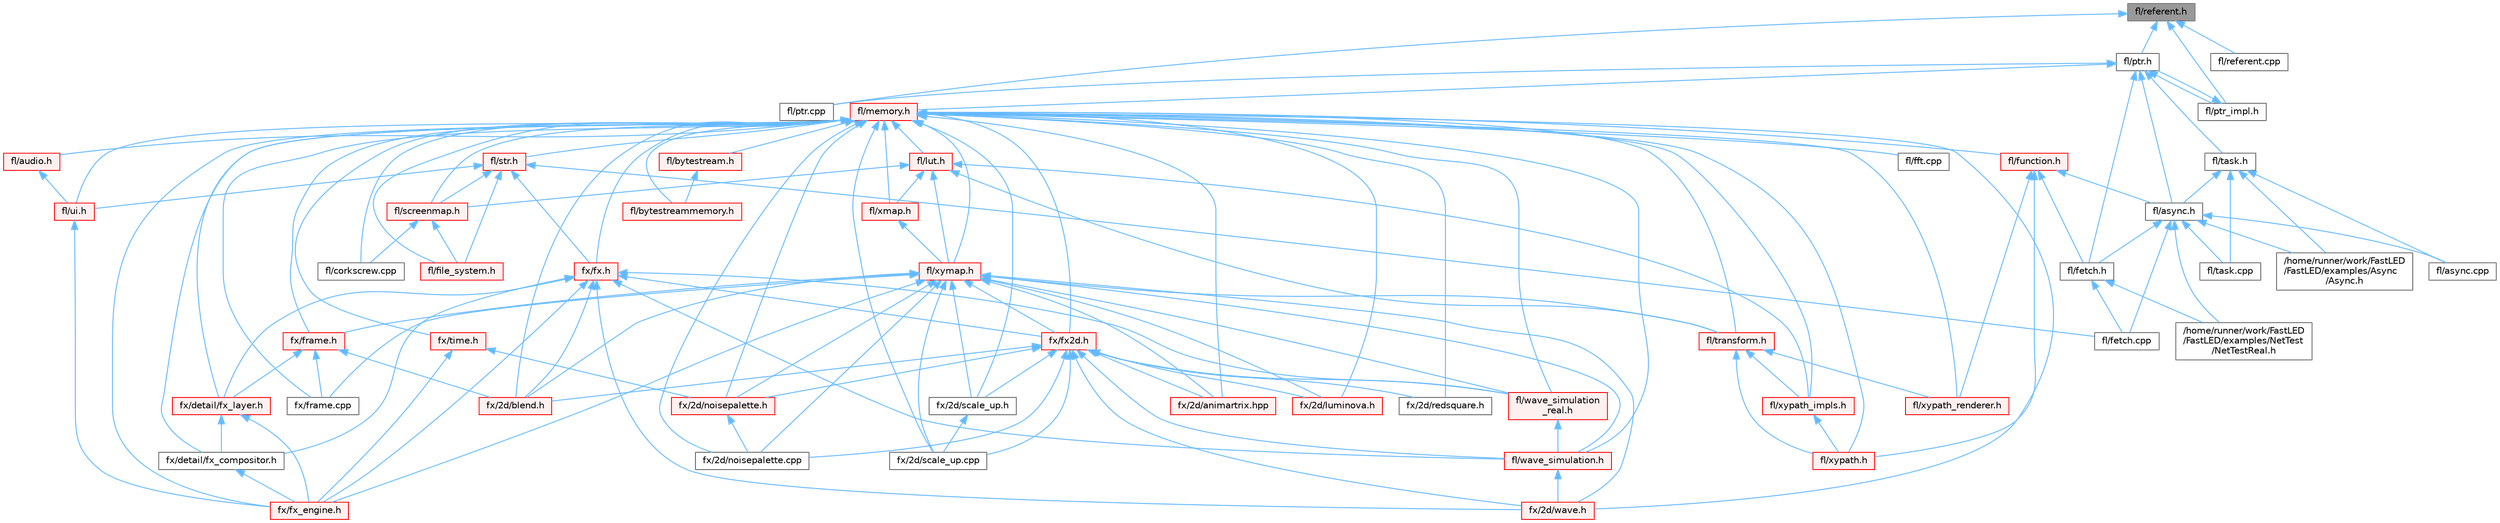 digraph "fl/referent.h"
{
 // INTERACTIVE_SVG=YES
 // LATEX_PDF_SIZE
  bgcolor="transparent";
  edge [fontname=Helvetica,fontsize=10,labelfontname=Helvetica,labelfontsize=10];
  node [fontname=Helvetica,fontsize=10,shape=box,height=0.2,width=0.4];
  Node1 [id="Node000001",label="fl/referent.h",height=0.2,width=0.4,color="gray40", fillcolor="grey60", style="filled", fontcolor="black",tooltip=" "];
  Node1 -> Node2 [id="edge1_Node000001_Node000002",dir="back",color="steelblue1",style="solid",tooltip=" "];
  Node2 [id="Node000002",label="fl/ptr.cpp",height=0.2,width=0.4,color="grey40", fillcolor="white", style="filled",URL="$df/dc6/ptr_8cpp.html",tooltip=" "];
  Node1 -> Node3 [id="edge2_Node000001_Node000003",dir="back",color="steelblue1",style="solid",tooltip=" "];
  Node3 [id="Node000003",label="fl/ptr.h",height=0.2,width=0.4,color="grey40", fillcolor="white", style="filled",URL="$dd/d98/ptr_8h.html",tooltip=" "];
  Node3 -> Node4 [id="edge3_Node000003_Node000004",dir="back",color="steelblue1",style="solid",tooltip=" "];
  Node4 [id="Node000004",label="fl/async.h",height=0.2,width=0.4,color="grey40", fillcolor="white", style="filled",URL="$df/d4c/src_2fl_2async_8h.html",tooltip="Generic asynchronous task management for FastLED."];
  Node4 -> Node5 [id="edge4_Node000004_Node000005",dir="back",color="steelblue1",style="solid",tooltip=" "];
  Node5 [id="Node000005",label="/home/runner/work/FastLED\l/FastLED/examples/Async\l/Async.h",height=0.2,width=0.4,color="grey40", fillcolor="white", style="filled",URL="$d5/d1b/examples_2_async_2async_8h.html",tooltip=" "];
  Node4 -> Node6 [id="edge5_Node000004_Node000006",dir="back",color="steelblue1",style="solid",tooltip=" "];
  Node6 [id="Node000006",label="/home/runner/work/FastLED\l/FastLED/examples/NetTest\l/NetTestReal.h",height=0.2,width=0.4,color="grey40", fillcolor="white", style="filled",URL="$d5/dec/_net_test_real_8h.html",tooltip=" "];
  Node4 -> Node7 [id="edge6_Node000004_Node000007",dir="back",color="steelblue1",style="solid",tooltip=" "];
  Node7 [id="Node000007",label="fl/async.cpp",height=0.2,width=0.4,color="grey40", fillcolor="white", style="filled",URL="$d0/d95/async_8cpp.html",tooltip=" "];
  Node4 -> Node8 [id="edge7_Node000004_Node000008",dir="back",color="steelblue1",style="solid",tooltip=" "];
  Node8 [id="Node000008",label="fl/fetch.cpp",height=0.2,width=0.4,color="grey40", fillcolor="white", style="filled",URL="$d9/ddd/fetch_8cpp.html",tooltip=" "];
  Node4 -> Node9 [id="edge8_Node000004_Node000009",dir="back",color="steelblue1",style="solid",tooltip=" "];
  Node9 [id="Node000009",label="fl/fetch.h",height=0.2,width=0.4,color="grey40", fillcolor="white", style="filled",URL="$d6/d6a/fetch_8h.html",tooltip="Unified HTTP fetch API for FastLED (cross-platform)"];
  Node9 -> Node6 [id="edge9_Node000009_Node000006",dir="back",color="steelblue1",style="solid",tooltip=" "];
  Node9 -> Node8 [id="edge10_Node000009_Node000008",dir="back",color="steelblue1",style="solid",tooltip=" "];
  Node4 -> Node10 [id="edge11_Node000004_Node000010",dir="back",color="steelblue1",style="solid",tooltip=" "];
  Node10 [id="Node000010",label="fl/task.cpp",height=0.2,width=0.4,color="grey40", fillcolor="white", style="filled",URL="$d9/d9c/task_8cpp.html",tooltip=" "];
  Node3 -> Node9 [id="edge12_Node000003_Node000009",dir="back",color="steelblue1",style="solid",tooltip=" "];
  Node3 -> Node11 [id="edge13_Node000003_Node000011",dir="back",color="steelblue1",style="solid",tooltip=" "];
  Node11 [id="Node000011",label="fl/memory.h",height=0.2,width=0.4,color="red", fillcolor="#FFF0F0", style="filled",URL="$dc/d18/memory_8h.html",tooltip=" "];
  Node11 -> Node12 [id="edge14_Node000011_Node000012",dir="back",color="steelblue1",style="solid",tooltip=" "];
  Node12 [id="Node000012",label="fl/audio.h",height=0.2,width=0.4,color="red", fillcolor="#FFF0F0", style="filled",URL="$da/d09/audio_8h.html",tooltip=" "];
  Node12 -> Node20 [id="edge15_Node000012_Node000020",dir="back",color="steelblue1",style="solid",tooltip=" "];
  Node20 [id="Node000020",label="fl/ui.h",height=0.2,width=0.4,color="red", fillcolor="#FFF0F0", style="filled",URL="$d9/d3b/ui_8h.html",tooltip=" "];
  Node20 -> Node37 [id="edge16_Node000020_Node000037",dir="back",color="steelblue1",style="solid",tooltip=" "];
  Node37 [id="Node000037",label="fx/fx_engine.h",height=0.2,width=0.4,color="red", fillcolor="#FFF0F0", style="filled",URL="$d9/d3c/fx__engine_8h.html",tooltip=" "];
  Node11 -> Node46 [id="edge17_Node000011_Node000046",dir="back",color="steelblue1",style="solid",tooltip=" "];
  Node46 [id="Node000046",label="fl/bytestream.h",height=0.2,width=0.4,color="red", fillcolor="#FFF0F0", style="filled",URL="$dd/d2b/bytestream_8h.html",tooltip=" "];
  Node46 -> Node47 [id="edge18_Node000046_Node000047",dir="back",color="steelblue1",style="solid",tooltip=" "];
  Node47 [id="Node000047",label="fl/bytestreammemory.h",height=0.2,width=0.4,color="red", fillcolor="#FFF0F0", style="filled",URL="$d1/d24/bytestreammemory_8h.html",tooltip=" "];
  Node11 -> Node47 [id="edge19_Node000011_Node000047",dir="back",color="steelblue1",style="solid",tooltip=" "];
  Node11 -> Node56 [id="edge20_Node000011_Node000056",dir="back",color="steelblue1",style="solid",tooltip=" "];
  Node56 [id="Node000056",label="fl/corkscrew.cpp",height=0.2,width=0.4,color="grey40", fillcolor="white", style="filled",URL="$d3/d9b/corkscrew_8cpp.html",tooltip=" "];
  Node11 -> Node57 [id="edge21_Node000011_Node000057",dir="back",color="steelblue1",style="solid",tooltip=" "];
  Node57 [id="Node000057",label="fl/fft.cpp",height=0.2,width=0.4,color="grey40", fillcolor="white", style="filled",URL="$db/d03/fft_8cpp.html",tooltip=" "];
  Node11 -> Node58 [id="edge22_Node000011_Node000058",dir="back",color="steelblue1",style="solid",tooltip=" "];
  Node58 [id="Node000058",label="fl/file_system.h",height=0.2,width=0.4,color="red", fillcolor="#FFF0F0", style="filled",URL="$d6/d8d/file__system_8h.html",tooltip=" "];
  Node11 -> Node60 [id="edge23_Node000011_Node000060",dir="back",color="steelblue1",style="solid",tooltip=" "];
  Node60 [id="Node000060",label="fl/function.h",height=0.2,width=0.4,color="red", fillcolor="#FFF0F0", style="filled",URL="$dd/d67/function_8h.html",tooltip=" "];
  Node60 -> Node4 [id="edge24_Node000060_Node000004",dir="back",color="steelblue1",style="solid",tooltip=" "];
  Node60 -> Node9 [id="edge25_Node000060_Node000009",dir="back",color="steelblue1",style="solid",tooltip=" "];
  Node60 -> Node214 [id="edge26_Node000060_Node000214",dir="back",color="steelblue1",style="solid",tooltip=" "];
  Node214 [id="Node000214",label="fl/xypath.h",height=0.2,width=0.4,color="red", fillcolor="#FFF0F0", style="filled",URL="$d5/df2/xypath_8h.html",tooltip=" "];
  Node60 -> Node221 [id="edge27_Node000060_Node000221",dir="back",color="steelblue1",style="solid",tooltip=" "];
  Node221 [id="Node000221",label="fl/xypath_renderer.h",height=0.2,width=0.4,color="red", fillcolor="#FFF0F0", style="filled",URL="$d2/d88/xypath__renderer_8h.html",tooltip=" "];
  Node11 -> Node222 [id="edge28_Node000011_Node000222",dir="back",color="steelblue1",style="solid",tooltip=" "];
  Node222 [id="Node000222",label="fl/lut.h",height=0.2,width=0.4,color="red", fillcolor="#FFF0F0", style="filled",URL="$db/d54/lut_8h.html",tooltip=" "];
  Node222 -> Node79 [id="edge29_Node000222_Node000079",dir="back",color="steelblue1",style="solid",tooltip=" "];
  Node79 [id="Node000079",label="fl/screenmap.h",height=0.2,width=0.4,color="red", fillcolor="#FFF0F0", style="filled",URL="$d7/d97/screenmap_8h.html",tooltip=" "];
  Node79 -> Node56 [id="edge30_Node000079_Node000056",dir="back",color="steelblue1",style="solid",tooltip=" "];
  Node79 -> Node58 [id="edge31_Node000079_Node000058",dir="back",color="steelblue1",style="solid",tooltip=" "];
  Node222 -> Node224 [id="edge32_Node000222_Node000224",dir="back",color="steelblue1",style="solid",tooltip=" "];
  Node224 [id="Node000224",label="fl/transform.h",height=0.2,width=0.4,color="red", fillcolor="#FFF0F0", style="filled",URL="$d2/d80/transform_8h.html",tooltip=" "];
  Node224 -> Node214 [id="edge33_Node000224_Node000214",dir="back",color="steelblue1",style="solid",tooltip=" "];
  Node224 -> Node225 [id="edge34_Node000224_Node000225",dir="back",color="steelblue1",style="solid",tooltip=" "];
  Node225 [id="Node000225",label="fl/xypath_impls.h",height=0.2,width=0.4,color="red", fillcolor="#FFF0F0", style="filled",URL="$d8/d5f/xypath__impls_8h.html",tooltip=" "];
  Node225 -> Node214 [id="edge35_Node000225_Node000214",dir="back",color="steelblue1",style="solid",tooltip=" "];
  Node224 -> Node221 [id="edge36_Node000224_Node000221",dir="back",color="steelblue1",style="solid",tooltip=" "];
  Node222 -> Node226 [id="edge37_Node000222_Node000226",dir="back",color="steelblue1",style="solid",tooltip=" "];
  Node226 [id="Node000226",label="fl/xmap.h",height=0.2,width=0.4,color="red", fillcolor="#FFF0F0", style="filled",URL="$dd/dcc/xmap_8h.html",tooltip=" "];
  Node226 -> Node228 [id="edge38_Node000226_Node000228",dir="back",color="steelblue1",style="solid",tooltip=" "];
  Node228 [id="Node000228",label="fl/xymap.h",height=0.2,width=0.4,color="red", fillcolor="#FFF0F0", style="filled",URL="$da/d61/xymap_8h.html",tooltip=" "];
  Node228 -> Node224 [id="edge39_Node000228_Node000224",dir="back",color="steelblue1",style="solid",tooltip=" "];
  Node228 -> Node246 [id="edge40_Node000228_Node000246",dir="back",color="steelblue1",style="solid",tooltip=" "];
  Node246 [id="Node000246",label="fl/wave_simulation.h",height=0.2,width=0.4,color="red", fillcolor="#FFF0F0", style="filled",URL="$dc/d36/wave__simulation_8h.html",tooltip=" "];
  Node246 -> Node68 [id="edge41_Node000246_Node000068",dir="back",color="steelblue1",style="solid",tooltip=" "];
  Node68 [id="Node000068",label="fx/2d/wave.h",height=0.2,width=0.4,color="red", fillcolor="#FFF0F0", style="filled",URL="$de/de9/src_2fx_22d_2wave_8h.html",tooltip=" "];
  Node228 -> Node248 [id="edge42_Node000228_Node000248",dir="back",color="steelblue1",style="solid",tooltip=" "];
  Node248 [id="Node000248",label="fl/wave_simulation\l_real.h",height=0.2,width=0.4,color="red", fillcolor="#FFF0F0", style="filled",URL="$dd/d8e/wave__simulation__real_8h.html",tooltip=" "];
  Node248 -> Node246 [id="edge43_Node000248_Node000246",dir="back",color="steelblue1",style="solid",tooltip=" "];
  Node228 -> Node202 [id="edge44_Node000228_Node000202",dir="back",color="steelblue1",style="solid",tooltip=" "];
  Node202 [id="Node000202",label="fx/2d/animartrix.hpp",height=0.2,width=0.4,color="red", fillcolor="#FFF0F0", style="filled",URL="$d3/dc3/animartrix_8hpp.html",tooltip=" "];
  Node228 -> Node250 [id="edge45_Node000228_Node000250",dir="back",color="steelblue1",style="solid",tooltip=" "];
  Node250 [id="Node000250",label="fx/2d/blend.h",height=0.2,width=0.4,color="red", fillcolor="#FFF0F0", style="filled",URL="$d8/d4e/blend_8h.html",tooltip=" "];
  Node228 -> Node184 [id="edge46_Node000228_Node000184",dir="back",color="steelblue1",style="solid",tooltip=" "];
  Node184 [id="Node000184",label="fx/2d/luminova.h",height=0.2,width=0.4,color="red", fillcolor="#FFF0F0", style="filled",URL="$d4/dd9/src_2fx_22d_2luminova_8h.html",tooltip=" "];
  Node228 -> Node186 [id="edge47_Node000228_Node000186",dir="back",color="steelblue1",style="solid",tooltip=" "];
  Node186 [id="Node000186",label="fx/2d/noisepalette.cpp",height=0.2,width=0.4,color="grey40", fillcolor="white", style="filled",URL="$d6/d66/noisepalette_8cpp.html",tooltip=" "];
  Node228 -> Node187 [id="edge48_Node000228_Node000187",dir="back",color="steelblue1",style="solid",tooltip=" "];
  Node187 [id="Node000187",label="fx/2d/noisepalette.h",height=0.2,width=0.4,color="red", fillcolor="#FFF0F0", style="filled",URL="$d6/dc7/noisepalette_8h.html",tooltip="Demonstrates how to mix noise generation with color palettes on a 2D LED matrix."];
  Node187 -> Node186 [id="edge49_Node000187_Node000186",dir="back",color="steelblue1",style="solid",tooltip=" "];
  Node228 -> Node189 [id="edge50_Node000228_Node000189",dir="back",color="steelblue1",style="solid",tooltip=" "];
  Node189 [id="Node000189",label="fx/2d/scale_up.cpp",height=0.2,width=0.4,color="grey40", fillcolor="white", style="filled",URL="$dc/d8c/scale__up_8cpp.html",tooltip=" "];
  Node228 -> Node245 [id="edge51_Node000228_Node000245",dir="back",color="steelblue1",style="solid",tooltip=" "];
  Node245 [id="Node000245",label="fx/2d/scale_up.h",height=0.2,width=0.4,color="grey40", fillcolor="white", style="filled",URL="$d2/d74/scale__up_8h.html",tooltip="Expands a grid using bilinear interpolation and scaling up."];
  Node245 -> Node189 [id="edge52_Node000245_Node000189",dir="back",color="steelblue1",style="solid",tooltip=" "];
  Node228 -> Node68 [id="edge53_Node000228_Node000068",dir="back",color="steelblue1",style="solid",tooltip=" "];
  Node228 -> Node251 [id="edge54_Node000228_Node000251",dir="back",color="steelblue1",style="solid",tooltip=" "];
  Node251 [id="Node000251",label="fx/frame.cpp",height=0.2,width=0.4,color="grey40", fillcolor="white", style="filled",URL="$da/d14/frame_8cpp.html",tooltip=" "];
  Node228 -> Node252 [id="edge55_Node000228_Node000252",dir="back",color="steelblue1",style="solid",tooltip=" "];
  Node252 [id="Node000252",label="fx/frame.h",height=0.2,width=0.4,color="red", fillcolor="#FFF0F0", style="filled",URL="$df/d7d/frame_8h.html",tooltip=" "];
  Node252 -> Node250 [id="edge56_Node000252_Node000250",dir="back",color="steelblue1",style="solid",tooltip=" "];
  Node252 -> Node253 [id="edge57_Node000252_Node000253",dir="back",color="steelblue1",style="solid",tooltip=" "];
  Node253 [id="Node000253",label="fx/detail/fx_layer.h",height=0.2,width=0.4,color="red", fillcolor="#FFF0F0", style="filled",URL="$d7/d2f/fx__layer_8h.html",tooltip=" "];
  Node253 -> Node254 [id="edge58_Node000253_Node000254",dir="back",color="steelblue1",style="solid",tooltip=" "];
  Node254 [id="Node000254",label="fx/detail/fx_compositor.h",height=0.2,width=0.4,color="grey40", fillcolor="white", style="filled",URL="$d5/d6b/fx__compositor_8h.html",tooltip=" "];
  Node254 -> Node37 [id="edge59_Node000254_Node000037",dir="back",color="steelblue1",style="solid",tooltip=" "];
  Node253 -> Node37 [id="edge60_Node000253_Node000037",dir="back",color="steelblue1",style="solid",tooltip=" "];
  Node252 -> Node251 [id="edge61_Node000252_Node000251",dir="back",color="steelblue1",style="solid",tooltip=" "];
  Node228 -> Node256 [id="edge62_Node000228_Node000256",dir="back",color="steelblue1",style="solid",tooltip=" "];
  Node256 [id="Node000256",label="fx/fx2d.h",height=0.2,width=0.4,color="red", fillcolor="#FFF0F0", style="filled",URL="$d9/d43/fx2d_8h.html",tooltip=" "];
  Node256 -> Node246 [id="edge63_Node000256_Node000246",dir="back",color="steelblue1",style="solid",tooltip=" "];
  Node256 -> Node248 [id="edge64_Node000256_Node000248",dir="back",color="steelblue1",style="solid",tooltip=" "];
  Node256 -> Node202 [id="edge65_Node000256_Node000202",dir="back",color="steelblue1",style="solid",tooltip=" "];
  Node256 -> Node250 [id="edge66_Node000256_Node000250",dir="back",color="steelblue1",style="solid",tooltip=" "];
  Node256 -> Node184 [id="edge67_Node000256_Node000184",dir="back",color="steelblue1",style="solid",tooltip=" "];
  Node256 -> Node186 [id="edge68_Node000256_Node000186",dir="back",color="steelblue1",style="solid",tooltip=" "];
  Node256 -> Node187 [id="edge69_Node000256_Node000187",dir="back",color="steelblue1",style="solid",tooltip=" "];
  Node256 -> Node188 [id="edge70_Node000256_Node000188",dir="back",color="steelblue1",style="solid",tooltip=" "];
  Node188 [id="Node000188",label="fx/2d/redsquare.h",height=0.2,width=0.4,color="grey40", fillcolor="white", style="filled",URL="$d3/db8/redsquare_8h.html",tooltip=" "];
  Node256 -> Node189 [id="edge71_Node000256_Node000189",dir="back",color="steelblue1",style="solid",tooltip=" "];
  Node256 -> Node245 [id="edge72_Node000256_Node000245",dir="back",color="steelblue1",style="solid",tooltip=" "];
  Node256 -> Node68 [id="edge73_Node000256_Node000068",dir="back",color="steelblue1",style="solid",tooltip=" "];
  Node228 -> Node37 [id="edge74_Node000228_Node000037",dir="back",color="steelblue1",style="solid",tooltip=" "];
  Node222 -> Node228 [id="edge75_Node000222_Node000228",dir="back",color="steelblue1",style="solid",tooltip=" "];
  Node222 -> Node225 [id="edge76_Node000222_Node000225",dir="back",color="steelblue1",style="solid",tooltip=" "];
  Node11 -> Node79 [id="edge77_Node000011_Node000079",dir="back",color="steelblue1",style="solid",tooltip=" "];
  Node11 -> Node259 [id="edge78_Node000011_Node000259",dir="back",color="steelblue1",style="solid",tooltip=" "];
  Node259 [id="Node000259",label="fl/str.h",height=0.2,width=0.4,color="red", fillcolor="#FFF0F0", style="filled",URL="$d1/d93/str_8h.html",tooltip=" "];
  Node259 -> Node8 [id="edge79_Node000259_Node000008",dir="back",color="steelblue1",style="solid",tooltip=" "];
  Node259 -> Node58 [id="edge80_Node000259_Node000058",dir="back",color="steelblue1",style="solid",tooltip=" "];
  Node259 -> Node79 [id="edge81_Node000259_Node000079",dir="back",color="steelblue1",style="solid",tooltip=" "];
  Node259 -> Node20 [id="edge82_Node000259_Node000020",dir="back",color="steelblue1",style="solid",tooltip=" "];
  Node259 -> Node328 [id="edge83_Node000259_Node000328",dir="back",color="steelblue1",style="solid",tooltip=" "];
  Node328 [id="Node000328",label="fx/fx.h",height=0.2,width=0.4,color="red", fillcolor="#FFF0F0", style="filled",URL="$d2/d0c/fx_8h.html",tooltip=" "];
  Node328 -> Node246 [id="edge84_Node000328_Node000246",dir="back",color="steelblue1",style="solid",tooltip=" "];
  Node328 -> Node248 [id="edge85_Node000328_Node000248",dir="back",color="steelblue1",style="solid",tooltip=" "];
  Node328 -> Node250 [id="edge86_Node000328_Node000250",dir="back",color="steelblue1",style="solid",tooltip=" "];
  Node328 -> Node68 [id="edge87_Node000328_Node000068",dir="back",color="steelblue1",style="solid",tooltip=" "];
  Node328 -> Node254 [id="edge88_Node000328_Node000254",dir="back",color="steelblue1",style="solid",tooltip=" "];
  Node328 -> Node253 [id="edge89_Node000328_Node000253",dir="back",color="steelblue1",style="solid",tooltip=" "];
  Node328 -> Node256 [id="edge90_Node000328_Node000256",dir="back",color="steelblue1",style="solid",tooltip=" "];
  Node328 -> Node37 [id="edge91_Node000328_Node000037",dir="back",color="steelblue1",style="solid",tooltip=" "];
  Node11 -> Node224 [id="edge92_Node000011_Node000224",dir="back",color="steelblue1",style="solid",tooltip=" "];
  Node11 -> Node20 [id="edge93_Node000011_Node000020",dir="back",color="steelblue1",style="solid",tooltip=" "];
  Node11 -> Node246 [id="edge94_Node000011_Node000246",dir="back",color="steelblue1",style="solid",tooltip=" "];
  Node11 -> Node248 [id="edge95_Node000011_Node000248",dir="back",color="steelblue1",style="solid",tooltip=" "];
  Node11 -> Node226 [id="edge96_Node000011_Node000226",dir="back",color="steelblue1",style="solid",tooltip=" "];
  Node11 -> Node228 [id="edge97_Node000011_Node000228",dir="back",color="steelblue1",style="solid",tooltip=" "];
  Node11 -> Node214 [id="edge98_Node000011_Node000214",dir="back",color="steelblue1",style="solid",tooltip=" "];
  Node11 -> Node225 [id="edge99_Node000011_Node000225",dir="back",color="steelblue1",style="solid",tooltip=" "];
  Node11 -> Node221 [id="edge100_Node000011_Node000221",dir="back",color="steelblue1",style="solid",tooltip=" "];
  Node11 -> Node202 [id="edge101_Node000011_Node000202",dir="back",color="steelblue1",style="solid",tooltip=" "];
  Node11 -> Node250 [id="edge102_Node000011_Node000250",dir="back",color="steelblue1",style="solid",tooltip=" "];
  Node11 -> Node184 [id="edge103_Node000011_Node000184",dir="back",color="steelblue1",style="solid",tooltip=" "];
  Node11 -> Node186 [id="edge104_Node000011_Node000186",dir="back",color="steelblue1",style="solid",tooltip=" "];
  Node11 -> Node187 [id="edge105_Node000011_Node000187",dir="back",color="steelblue1",style="solid",tooltip=" "];
  Node11 -> Node188 [id="edge106_Node000011_Node000188",dir="back",color="steelblue1",style="solid",tooltip=" "];
  Node11 -> Node189 [id="edge107_Node000011_Node000189",dir="back",color="steelblue1",style="solid",tooltip=" "];
  Node11 -> Node245 [id="edge108_Node000011_Node000245",dir="back",color="steelblue1",style="solid",tooltip=" "];
  Node11 -> Node68 [id="edge109_Node000011_Node000068",dir="back",color="steelblue1",style="solid",tooltip=" "];
  Node11 -> Node254 [id="edge110_Node000011_Node000254",dir="back",color="steelblue1",style="solid",tooltip=" "];
  Node11 -> Node253 [id="edge111_Node000011_Node000253",dir="back",color="steelblue1",style="solid",tooltip=" "];
  Node11 -> Node251 [id="edge112_Node000011_Node000251",dir="back",color="steelblue1",style="solid",tooltip=" "];
  Node11 -> Node252 [id="edge113_Node000011_Node000252",dir="back",color="steelblue1",style="solid",tooltip=" "];
  Node11 -> Node328 [id="edge114_Node000011_Node000328",dir="back",color="steelblue1",style="solid",tooltip=" "];
  Node11 -> Node256 [id="edge115_Node000011_Node000256",dir="back",color="steelblue1",style="solid",tooltip=" "];
  Node11 -> Node37 [id="edge116_Node000011_Node000037",dir="back",color="steelblue1",style="solid",tooltip=" "];
  Node11 -> Node364 [id="edge117_Node000011_Node000364",dir="back",color="steelblue1",style="solid",tooltip=" "];
  Node364 [id="Node000364",label="fx/time.h",height=0.2,width=0.4,color="red", fillcolor="#FFF0F0", style="filled",URL="$da/da2/fx_2time_8h.html",tooltip=" "];
  Node364 -> Node187 [id="edge118_Node000364_Node000187",dir="back",color="steelblue1",style="solid",tooltip=" "];
  Node364 -> Node37 [id="edge119_Node000364_Node000037",dir="back",color="steelblue1",style="solid",tooltip=" "];
  Node3 -> Node2 [id="edge120_Node000003_Node000002",dir="back",color="steelblue1",style="solid",tooltip=" "];
  Node3 -> Node366 [id="edge121_Node000003_Node000366",dir="back",color="steelblue1",style="solid",tooltip=" "];
  Node366 [id="Node000366",label="fl/ptr_impl.h",height=0.2,width=0.4,color="grey40", fillcolor="white", style="filled",URL="$d5/d94/ptr__impl_8h.html",tooltip=" "];
  Node366 -> Node3 [id="edge122_Node000366_Node000003",dir="back",color="steelblue1",style="solid",tooltip=" "];
  Node3 -> Node213 [id="edge123_Node000003_Node000213",dir="back",color="steelblue1",style="solid",tooltip=" "];
  Node213 [id="Node000213",label="fl/task.h",height=0.2,width=0.4,color="grey40", fillcolor="white", style="filled",URL="$db/da4/task_8h.html",tooltip=" "];
  Node213 -> Node5 [id="edge124_Node000213_Node000005",dir="back",color="steelblue1",style="solid",tooltip=" "];
  Node213 -> Node7 [id="edge125_Node000213_Node000007",dir="back",color="steelblue1",style="solid",tooltip=" "];
  Node213 -> Node4 [id="edge126_Node000213_Node000004",dir="back",color="steelblue1",style="solid",tooltip=" "];
  Node213 -> Node10 [id="edge127_Node000213_Node000010",dir="back",color="steelblue1",style="solid",tooltip=" "];
  Node1 -> Node366 [id="edge128_Node000001_Node000366",dir="back",color="steelblue1",style="solid",tooltip=" "];
  Node1 -> Node367 [id="edge129_Node000001_Node000367",dir="back",color="steelblue1",style="solid",tooltip=" "];
  Node367 [id="Node000367",label="fl/referent.cpp",height=0.2,width=0.4,color="grey40", fillcolor="white", style="filled",URL="$d4/d39/referent_8cpp.html",tooltip=" "];
}
